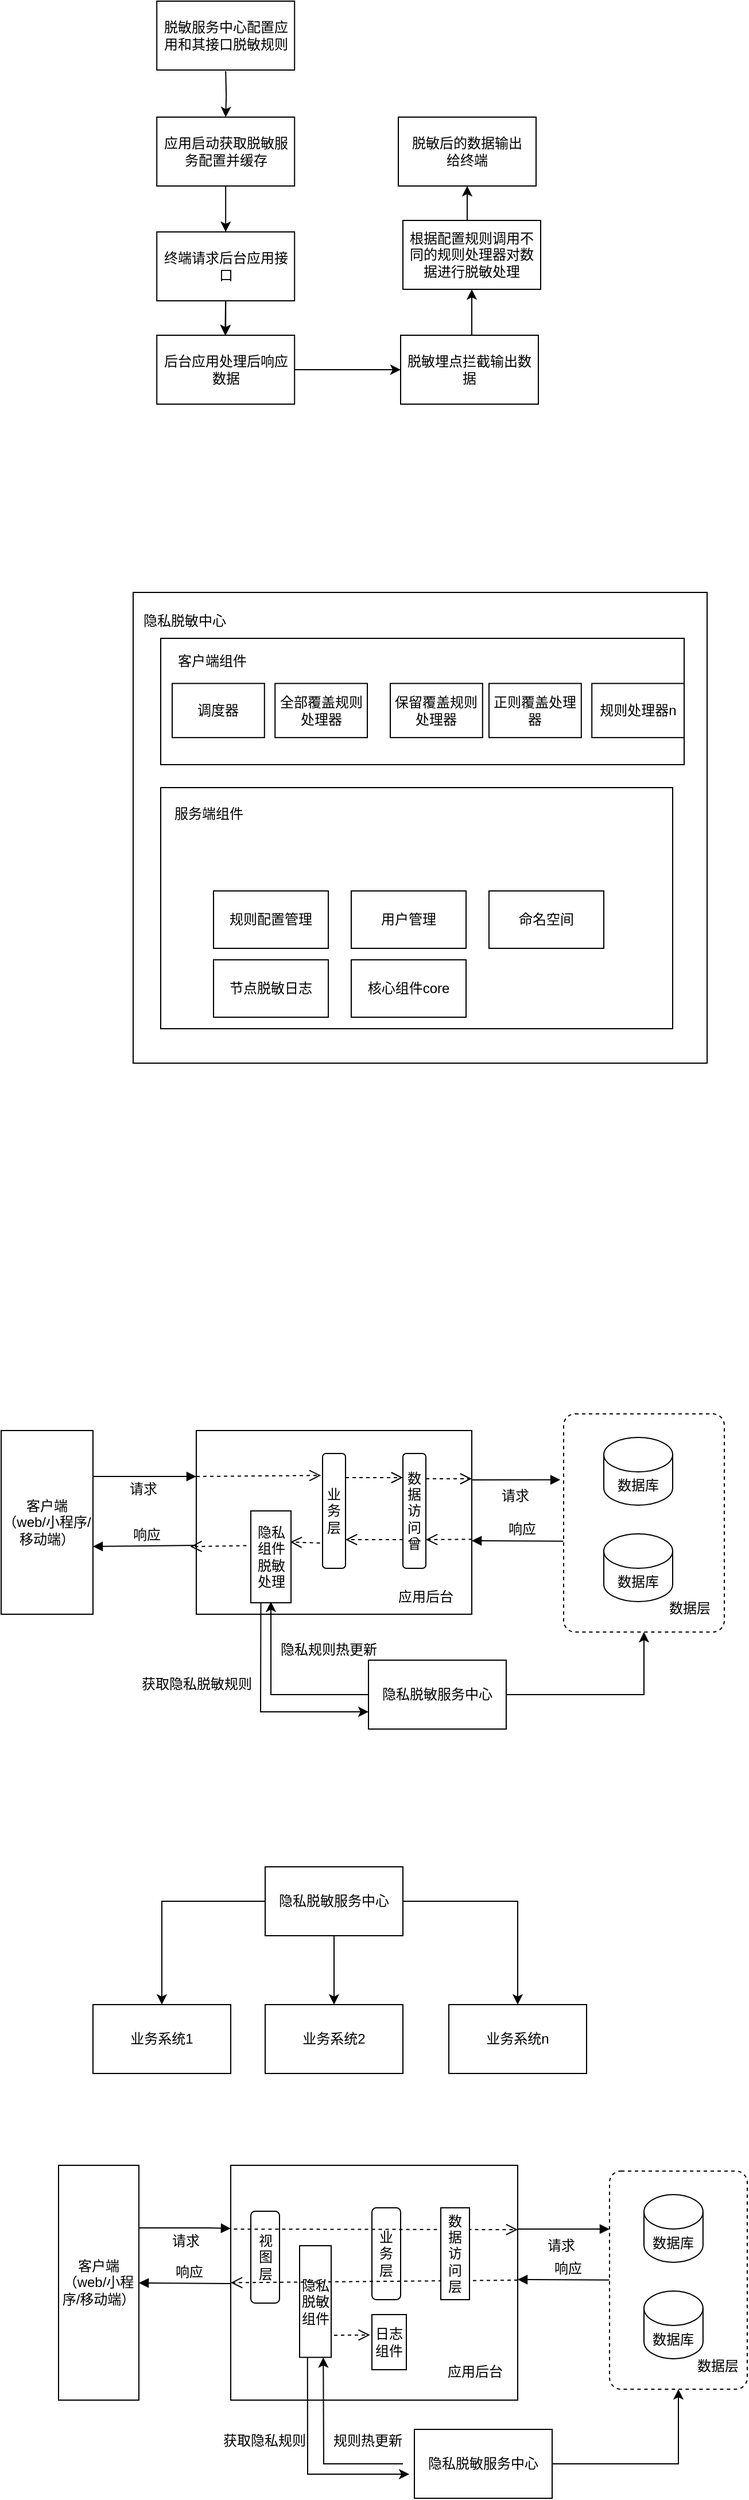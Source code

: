 <mxfile version="21.3.8" type="github">
  <diagram id="FKmcwPwQnrE6T7yel-fw" name="第 1 页">
    <mxGraphModel dx="1573" dy="752" grid="1" gridSize="10" guides="1" tooltips="1" connect="1" arrows="1" fold="1" page="1" pageScale="1" pageWidth="827" pageHeight="1169" math="0" shadow="0">
      <root>
        <mxCell id="0" />
        <mxCell id="1" parent="0" />
        <mxCell id="97QTXu1RvYZzw_iWVVdc-157" value="" style="rounded=0;whiteSpace=wrap;html=1;strokeColor=default;fontFamily=Helvetica;fontSize=12;fontColor=default;fillColor=default;" vertex="1" parent="1">
          <mxGeometry x="230" y="1940" width="250" height="204.5" as="geometry" />
        </mxCell>
        <mxCell id="97QTXu1RvYZzw_iWVVdc-198" value="视图层" style="rounded=1;whiteSpace=wrap;html=1;strokeColor=default;fontFamily=Helvetica;fontSize=12;fontColor=default;fillColor=default;" vertex="1" parent="1">
          <mxGeometry x="247.5" y="1980" width="25" height="80" as="geometry" />
        </mxCell>
        <mxCell id="97QTXu1RvYZzw_iWVVdc-166" value="隐私脱敏&lt;br style=&quot;border-color: var(--border-color);&quot;&gt;&lt;span style=&quot;border-color: var(--border-color);&quot;&gt;组件&lt;/span&gt;" style="rounded=0;whiteSpace=wrap;html=1;strokeColor=default;fontFamily=Helvetica;fontSize=12;fontColor=default;fillColor=default;" vertex="1" parent="1">
          <mxGeometry x="290" y="2010" width="27.5" height="97.25" as="geometry" />
        </mxCell>
        <mxCell id="97QTXu1RvYZzw_iWVVdc-98" value="" style="rounded=0;whiteSpace=wrap;html=1;strokeColor=default;fontFamily=Helvetica;fontSize=12;fontColor=default;fillColor=default;" vertex="1" parent="1">
          <mxGeometry x="200" y="1300" width="240" height="160" as="geometry" />
        </mxCell>
        <mxCell id="97QTXu1RvYZzw_iWVVdc-23" value="" style="rounded=0;whiteSpace=wrap;html=1;" vertex="1" parent="1">
          <mxGeometry x="145" y="570" width="500" height="410" as="geometry" />
        </mxCell>
        <mxCell id="yDmB5IPuwrGlUXSqtowo-2" value="应用启动获取脱敏服务配置并缓存" style="rounded=0;whiteSpace=wrap;html=1;" parent="1" vertex="1">
          <mxGeometry x="165.6" y="156" width="120" height="60" as="geometry" />
        </mxCell>
        <mxCell id="yDmB5IPuwrGlUXSqtowo-10" value="" style="edgeStyle=orthogonalEdgeStyle;rounded=0;orthogonalLoop=1;jettySize=auto;html=1;exitX=0.5;exitY=1;exitDx=0;exitDy=0;entryX=0.5;entryY=0;entryDx=0;entryDy=0;" parent="1" source="yDmB5IPuwrGlUXSqtowo-2" target="yDmB5IPuwrGlUXSqtowo-3" edge="1">
          <mxGeometry relative="1" as="geometry">
            <mxPoint x="395.6" y="276" as="targetPoint" />
          </mxGeometry>
        </mxCell>
        <mxCell id="97QTXu1RvYZzw_iWVVdc-1" value="" style="edgeStyle=orthogonalEdgeStyle;rounded=0;orthogonalLoop=1;jettySize=auto;html=1;" edge="1" parent="1" source="yDmB5IPuwrGlUXSqtowo-3" target="yDmB5IPuwrGlUXSqtowo-4">
          <mxGeometry relative="1" as="geometry" />
        </mxCell>
        <mxCell id="yDmB5IPuwrGlUXSqtowo-3" value="终端请求后台应用接口" style="rounded=0;whiteSpace=wrap;html=1;" parent="1" vertex="1">
          <mxGeometry x="165.6" y="256" width="120" height="60" as="geometry" />
        </mxCell>
        <mxCell id="yDmB5IPuwrGlUXSqtowo-4" value="后台应用处理后响应数据" style="rounded=0;whiteSpace=wrap;html=1;" parent="1" vertex="1">
          <mxGeometry x="165.6" y="346" width="120" height="60" as="geometry" />
        </mxCell>
        <mxCell id="yDmB5IPuwrGlUXSqtowo-5" value="脱敏埋点拦截输出数据" style="rounded=0;whiteSpace=wrap;html=1;" parent="1" vertex="1">
          <mxGeometry x="378" y="346" width="120" height="60" as="geometry" />
        </mxCell>
        <mxCell id="yDmB5IPuwrGlUXSqtowo-7" value="根据配置规则调用不同的规则处理器对数据进行脱敏处理" style="rounded=0;whiteSpace=wrap;html=1;" parent="1" vertex="1">
          <mxGeometry x="380" y="246" width="120" height="60" as="geometry" />
        </mxCell>
        <mxCell id="yDmB5IPuwrGlUXSqtowo-8" value="脱敏后的数据输出&lt;br&gt;给终端" style="rounded=0;whiteSpace=wrap;html=1;" parent="1" vertex="1">
          <mxGeometry x="376" y="156" width="120" height="60" as="geometry" />
        </mxCell>
        <mxCell id="yDmB5IPuwrGlUXSqtowo-9" value="" style="endArrow=classic;html=1;rounded=0;" parent="1" edge="1">
          <mxGeometry width="50" height="50" relative="1" as="geometry">
            <mxPoint x="225.6" y="316" as="sourcePoint" />
            <mxPoint x="225.1" y="346" as="targetPoint" />
          </mxGeometry>
        </mxCell>
        <mxCell id="yDmB5IPuwrGlUXSqtowo-11" value="" style="endArrow=classic;html=1;rounded=0;exitX=1;exitY=0.5;exitDx=0;exitDy=0;entryX=0;entryY=0.5;entryDx=0;entryDy=0;" parent="1" source="yDmB5IPuwrGlUXSqtowo-4" target="yDmB5IPuwrGlUXSqtowo-5" edge="1">
          <mxGeometry width="50" height="50" relative="1" as="geometry">
            <mxPoint x="235.1" y="316" as="sourcePoint" />
            <mxPoint x="365.6" y="446" as="targetPoint" />
          </mxGeometry>
        </mxCell>
        <mxCell id="yDmB5IPuwrGlUXSqtowo-12" value="" style="endArrow=classic;html=1;rounded=0;" parent="1" edge="1">
          <mxGeometry width="50" height="50" relative="1" as="geometry">
            <mxPoint x="440" y="346" as="sourcePoint" />
            <mxPoint x="440" y="306" as="targetPoint" />
          </mxGeometry>
        </mxCell>
        <mxCell id="yDmB5IPuwrGlUXSqtowo-13" value="" style="endArrow=classic;html=1;rounded=0;entryX=0.5;entryY=1;entryDx=0;entryDy=0;" parent="1" target="yDmB5IPuwrGlUXSqtowo-8" edge="1">
          <mxGeometry width="50" height="50" relative="1" as="geometry">
            <mxPoint x="436" y="246" as="sourcePoint" />
            <mxPoint x="235.6" y="546" as="targetPoint" />
          </mxGeometry>
        </mxCell>
        <mxCell id="97QTXu1RvYZzw_iWVVdc-11" value="" style="rounded=0;whiteSpace=wrap;html=1;" vertex="1" parent="1">
          <mxGeometry x="169" y="740" width="446" height="210" as="geometry" />
        </mxCell>
        <mxCell id="97QTXu1RvYZzw_iWVVdc-18" value="服务端组件" style="text;html=1;strokeColor=none;fillColor=none;align=center;verticalAlign=middle;whiteSpace=wrap;rounded=0;" vertex="1" parent="1">
          <mxGeometry x="165.6" y="730" width="90" height="65" as="geometry" />
        </mxCell>
        <mxCell id="97QTXu1RvYZzw_iWVVdc-19" value="" style="group" vertex="1" connectable="0" parent="1">
          <mxGeometry x="169" y="610" width="456" height="110" as="geometry" />
        </mxCell>
        <mxCell id="97QTXu1RvYZzw_iWVVdc-13" value="" style="rounded=0;whiteSpace=wrap;html=1;" vertex="1" parent="97QTXu1RvYZzw_iWVVdc-19">
          <mxGeometry width="456" height="110" as="geometry" />
        </mxCell>
        <mxCell id="97QTXu1RvYZzw_iWVVdc-15" value="客户端组件" style="text;html=1;strokeColor=none;fillColor=none;align=center;verticalAlign=middle;whiteSpace=wrap;rounded=0;" vertex="1" parent="97QTXu1RvYZzw_iWVVdc-19">
          <mxGeometry x="-10" width="109.6" height="39.286" as="geometry" />
        </mxCell>
        <mxCell id="97QTXu1RvYZzw_iWVVdc-25" value="全部覆盖规则处理器" style="rounded=0;whiteSpace=wrap;html=1;" vertex="1" parent="97QTXu1RvYZzw_iWVVdc-19">
          <mxGeometry x="99.6" y="39.286" width="80.4" height="47.143" as="geometry" />
        </mxCell>
        <mxCell id="97QTXu1RvYZzw_iWVVdc-26" value="保留覆盖规则处理器" style="rounded=0;whiteSpace=wrap;html=1;" vertex="1" parent="97QTXu1RvYZzw_iWVVdc-19">
          <mxGeometry x="200" y="39.286" width="80.4" height="47.143" as="geometry" />
        </mxCell>
        <mxCell id="97QTXu1RvYZzw_iWVVdc-27" value="规则处理器n" style="rounded=0;whiteSpace=wrap;html=1;" vertex="1" parent="97QTXu1RvYZzw_iWVVdc-19">
          <mxGeometry x="375.6" y="39.286" width="80.4" height="47.143" as="geometry" />
        </mxCell>
        <mxCell id="97QTXu1RvYZzw_iWVVdc-28" value="调度器" style="rounded=0;whiteSpace=wrap;html=1;" vertex="1" parent="97QTXu1RvYZzw_iWVVdc-19">
          <mxGeometry x="10.0" y="39.286" width="80.4" height="47.143" as="geometry" />
        </mxCell>
        <mxCell id="97QTXu1RvYZzw_iWVVdc-38" value="正则覆盖处理器" style="rounded=0;whiteSpace=wrap;html=1;" vertex="1" parent="97QTXu1RvYZzw_iWVVdc-19">
          <mxGeometry x="286" y="39.286" width="80.4" height="47.143" as="geometry" />
        </mxCell>
        <mxCell id="97QTXu1RvYZzw_iWVVdc-20" value="规则配置管理" style="rounded=0;whiteSpace=wrap;html=1;" vertex="1" parent="1">
          <mxGeometry x="215" y="830" width="100" height="50" as="geometry" />
        </mxCell>
        <mxCell id="97QTXu1RvYZzw_iWVVdc-21" value="用户管理" style="rounded=0;whiteSpace=wrap;html=1;" vertex="1" parent="1">
          <mxGeometry x="335" y="830" width="100" height="50" as="geometry" />
        </mxCell>
        <mxCell id="97QTXu1RvYZzw_iWVVdc-22" value="命名空间" style="rounded=0;whiteSpace=wrap;html=1;" vertex="1" parent="1">
          <mxGeometry x="455" y="830" width="100" height="50" as="geometry" />
        </mxCell>
        <mxCell id="97QTXu1RvYZzw_iWVVdc-24" value="隐私脱敏中心" style="text;html=1;strokeColor=none;fillColor=none;align=center;verticalAlign=middle;whiteSpace=wrap;rounded=0;" vertex="1" parent="1">
          <mxGeometry x="135" y="570" width="109.6" height="50" as="geometry" />
        </mxCell>
        <mxCell id="97QTXu1RvYZzw_iWVVdc-30" value="核心组件core" style="rounded=0;whiteSpace=wrap;html=1;" vertex="1" parent="1">
          <mxGeometry x="335" y="890" width="100" height="50" as="geometry" />
        </mxCell>
        <mxCell id="97QTXu1RvYZzw_iWVVdc-39" value="节点脱敏日志" style="rounded=0;whiteSpace=wrap;html=1;" vertex="1" parent="1">
          <mxGeometry x="215" y="890" width="100" height="50" as="geometry" />
        </mxCell>
        <mxCell id="97QTXu1RvYZzw_iWVVdc-40" value="脱敏服务中心配置应用和其接口脱敏规则" style="rounded=0;whiteSpace=wrap;html=1;" vertex="1" parent="1">
          <mxGeometry x="165.6" y="55" width="120" height="60" as="geometry" />
        </mxCell>
        <mxCell id="97QTXu1RvYZzw_iWVVdc-41" value="" style="edgeStyle=orthogonalEdgeStyle;rounded=0;orthogonalLoop=1;jettySize=auto;html=1;exitX=0.5;exitY=1;exitDx=0;exitDy=0;entryX=0.5;entryY=0;entryDx=0;entryDy=0;" edge="1" parent="1" target="yDmB5IPuwrGlUXSqtowo-2">
          <mxGeometry relative="1" as="geometry">
            <mxPoint x="225.6" y="116" as="sourcePoint" />
            <mxPoint x="235.6" y="266" as="targetPoint" />
          </mxGeometry>
        </mxCell>
        <mxCell id="97QTXu1RvYZzw_iWVVdc-78" value="应用后台" style="text;html=1;strokeColor=none;fillColor=none;align=center;verticalAlign=middle;whiteSpace=wrap;rounded=0;fontSize=12;fontFamily=Helvetica;fontColor=default;" vertex="1" parent="1">
          <mxGeometry x="370" y="1430" width="60" height="30" as="geometry" />
        </mxCell>
        <mxCell id="97QTXu1RvYZzw_iWVVdc-89" value="" style="endArrow=classic;html=1;rounded=0;fontFamily=Helvetica;fontSize=12;fontColor=default;exitX=1;exitY=0.5;exitDx=0;exitDy=0;entryX=0.5;entryY=1;entryDx=0;entryDy=0;" edge="1" parent="1" source="97QTXu1RvYZzw_iWVVdc-143" target="97QTXu1RvYZzw_iWVVdc-82">
          <mxGeometry width="50" height="50" relative="1" as="geometry">
            <mxPoint x="450" y="1530" as="sourcePoint" />
            <mxPoint x="590" y="1470" as="targetPoint" />
            <Array as="points">
              <mxPoint x="590" y="1530" />
            </Array>
          </mxGeometry>
        </mxCell>
        <mxCell id="97QTXu1RvYZzw_iWVVdc-94" value="业务层" style="rounded=1;whiteSpace=wrap;html=1;strokeColor=default;fontFamily=Helvetica;fontSize=12;fontColor=default;fillColor=default;" vertex="1" parent="1">
          <mxGeometry x="310" y="1320" width="20" height="100" as="geometry" />
        </mxCell>
        <mxCell id="97QTXu1RvYZzw_iWVVdc-96" value="客户端&lt;br&gt;（web/小程序/移动端）" style="rounded=0;whiteSpace=wrap;html=1;strokeColor=default;fontFamily=Helvetica;fontSize=12;fontColor=default;fillColor=default;" vertex="1" parent="1">
          <mxGeometry x="30" y="1300" width="80" height="160" as="geometry" />
        </mxCell>
        <mxCell id="97QTXu1RvYZzw_iWVVdc-100" value="请求" style="html=1;verticalAlign=bottom;labelBackgroundColor=none;endArrow=block;endFill=1;endSize=6;align=left;rounded=0;fontFamily=Helvetica;fontSize=12;fontColor=default;exitX=1;exitY=0.25;exitDx=0;exitDy=0;" edge="1" parent="1" source="97QTXu1RvYZzw_iWVVdc-96">
          <mxGeometry x="-0.333" y="-20" relative="1" as="geometry">
            <mxPoint x="450" y="1180" as="sourcePoint" />
            <mxPoint x="200" y="1340" as="targetPoint" />
            <Array as="points">
              <mxPoint x="170" y="1340" />
            </Array>
            <mxPoint as="offset" />
          </mxGeometry>
        </mxCell>
        <mxCell id="97QTXu1RvYZzw_iWVVdc-102" value="请求" style="html=1;verticalAlign=bottom;labelBackgroundColor=none;endArrow=block;endFill=1;endSize=6;align=left;rounded=0;fontFamily=Helvetica;fontSize=12;fontColor=default;entryX=-0.021;entryY=0.302;entryDx=0;entryDy=0;entryPerimeter=0;" edge="1" parent="1" target="97QTXu1RvYZzw_iWVVdc-82">
          <mxGeometry x="-0.396" y="-23" relative="1" as="geometry">
            <mxPoint x="440" y="1343" as="sourcePoint" />
            <mxPoint x="430" y="1337.98" as="targetPoint" />
            <Array as="points" />
            <mxPoint as="offset" />
          </mxGeometry>
        </mxCell>
        <mxCell id="97QTXu1RvYZzw_iWVVdc-104" value="响应" style="html=1;verticalAlign=bottom;labelBackgroundColor=none;endArrow=block;endFill=1;endSize=6;align=left;rounded=0;fontFamily=Helvetica;fontSize=12;fontColor=default;exitX=-0.002;exitY=0.652;exitDx=0;exitDy=0;exitPerimeter=0;" edge="1" parent="1">
          <mxGeometry x="0.25" y="-1" relative="1" as="geometry">
            <mxPoint x="519.72" y="1396.38" as="sourcePoint" />
            <mxPoint x="440" y="1396" as="targetPoint" />
            <Array as="points" />
            <mxPoint as="offset" />
          </mxGeometry>
        </mxCell>
        <mxCell id="97QTXu1RvYZzw_iWVVdc-105" value="响应" style="html=1;verticalAlign=bottom;labelBackgroundColor=none;endArrow=block;endFill=1;endSize=6;align=left;rounded=0;fontFamily=Helvetica;fontSize=12;fontColor=default;" edge="1" parent="1">
          <mxGeometry x="0.25" y="-1" relative="1" as="geometry">
            <mxPoint x="200" y="1400" as="sourcePoint" />
            <mxPoint x="110" y="1401" as="targetPoint" />
            <Array as="points" />
            <mxPoint as="offset" />
          </mxGeometry>
        </mxCell>
        <mxCell id="97QTXu1RvYZzw_iWVVdc-107" value="隐私组件脱敏处理" style="rounded=0;whiteSpace=wrap;html=1;strokeColor=default;fontFamily=Helvetica;fontSize=12;fontColor=default;fillColor=default;" vertex="1" parent="1">
          <mxGeometry x="247.5" y="1370" width="35" height="80" as="geometry" />
        </mxCell>
        <mxCell id="97QTXu1RvYZzw_iWVVdc-109" value="" style="group" vertex="1" connectable="0" parent="1">
          <mxGeometry x="520" y="1285.5" width="140" height="190" as="geometry" />
        </mxCell>
        <mxCell id="97QTXu1RvYZzw_iWVVdc-82" value="" style="html=1;align=center;verticalAlign=top;rounded=1;absoluteArcSize=1;arcSize=20;dashed=1;whiteSpace=wrap;strokeColor=default;fontFamily=Helvetica;fontSize=12;fontColor=default;fillColor=default;" vertex="1" parent="97QTXu1RvYZzw_iWVVdc-109">
          <mxGeometry width="140" height="190" as="geometry" />
        </mxCell>
        <mxCell id="97QTXu1RvYZzw_iWVVdc-84" value="数据库" style="shape=cylinder3;whiteSpace=wrap;html=1;boundedLbl=1;backgroundOutline=1;size=15;rounded=0;strokeColor=default;fontFamily=Helvetica;fontSize=12;fontColor=default;fillColor=default;" vertex="1" parent="97QTXu1RvYZzw_iWVVdc-109">
          <mxGeometry x="35" y="104.5" width="60" height="59" as="geometry" />
        </mxCell>
        <mxCell id="97QTXu1RvYZzw_iWVVdc-88" value="数据库" style="shape=cylinder3;whiteSpace=wrap;html=1;boundedLbl=1;backgroundOutline=1;size=15;rounded=0;strokeColor=default;fontFamily=Helvetica;fontSize=12;fontColor=default;fillColor=default;" vertex="1" parent="97QTXu1RvYZzw_iWVVdc-109">
          <mxGeometry x="35" y="20.5" width="60" height="59" as="geometry" />
        </mxCell>
        <mxCell id="97QTXu1RvYZzw_iWVVdc-92" value="数据层" style="text;html=1;strokeColor=none;fillColor=none;align=center;verticalAlign=middle;whiteSpace=wrap;rounded=0;fontSize=12;fontFamily=Helvetica;fontColor=default;" vertex="1" parent="97QTXu1RvYZzw_iWVVdc-109">
          <mxGeometry x="80" y="154.5" width="60" height="30" as="geometry" />
        </mxCell>
        <mxCell id="97QTXu1RvYZzw_iWVVdc-110" value="数据访问曾" style="rounded=1;whiteSpace=wrap;html=1;strokeColor=default;fontFamily=Helvetica;fontSize=12;fontColor=default;fillColor=default;" vertex="1" parent="1">
          <mxGeometry x="380" y="1320" width="20" height="100" as="geometry" />
        </mxCell>
        <mxCell id="97QTXu1RvYZzw_iWVVdc-115" value="" style="endArrow=classic;html=1;rounded=0;fontFamily=Helvetica;fontSize=12;fontColor=default;exitX=0.25;exitY=1;exitDx=0;exitDy=0;entryX=0;entryY=0.75;entryDx=0;entryDy=0;" edge="1" parent="1" source="97QTXu1RvYZzw_iWVVdc-107">
          <mxGeometry relative="1" as="geometry">
            <mxPoint x="250" y="1529.58" as="sourcePoint" />
            <mxPoint x="350" y="1545" as="targetPoint" />
            <Array as="points">
              <mxPoint x="256" y="1545" />
            </Array>
          </mxGeometry>
        </mxCell>
        <mxCell id="97QTXu1RvYZzw_iWVVdc-116" value="获取隐私脱敏规则" style="edgeLabel;resizable=0;html=1;align=center;verticalAlign=middle;rounded=0;strokeColor=default;fontFamily=Helvetica;fontSize=12;fontColor=default;fillColor=default;" connectable="0" vertex="1" parent="97QTXu1RvYZzw_iWVVdc-115">
          <mxGeometry relative="1" as="geometry">
            <mxPoint x="-56" y="-24" as="offset" />
          </mxGeometry>
        </mxCell>
        <mxCell id="97QTXu1RvYZzw_iWVVdc-124" value="" style="endArrow=open;startArrow=none;endFill=0;startFill=0;endSize=8;html=1;verticalAlign=bottom;dashed=1;labelBackgroundColor=none;rounded=0;fontFamily=Helvetica;fontSize=12;fontColor=default;exitX=1;exitY=0.25;exitDx=0;exitDy=0;entryX=0;entryY=0.25;entryDx=0;entryDy=0;" edge="1" parent="1">
          <mxGeometry width="160" relative="1" as="geometry">
            <mxPoint x="330" y="1341" as="sourcePoint" />
            <mxPoint x="380" y="1341" as="targetPoint" />
          </mxGeometry>
        </mxCell>
        <mxCell id="97QTXu1RvYZzw_iWVVdc-125" value="" style="endArrow=open;startArrow=none;endFill=0;startFill=0;endSize=8;html=1;verticalAlign=bottom;dashed=1;labelBackgroundColor=none;rounded=0;fontFamily=Helvetica;fontSize=12;fontColor=default;exitX=1;exitY=0.25;exitDx=0;exitDy=0;" edge="1" parent="1">
          <mxGeometry width="160" relative="1" as="geometry">
            <mxPoint x="400" y="1342" as="sourcePoint" />
            <mxPoint x="440" y="1342" as="targetPoint" />
          </mxGeometry>
        </mxCell>
        <mxCell id="97QTXu1RvYZzw_iWVVdc-126" value="" style="endArrow=open;startArrow=none;endFill=0;startFill=0;endSize=8;html=1;verticalAlign=bottom;dashed=1;labelBackgroundColor=none;rounded=0;fontFamily=Helvetica;fontSize=12;fontColor=default;entryX=1;entryY=0.75;entryDx=0;entryDy=0;exitX=0;exitY=0.75;exitDx=0;exitDy=0;" edge="1" parent="1" source="97QTXu1RvYZzw_iWVVdc-110" target="97QTXu1RvYZzw_iWVVdc-94">
          <mxGeometry width="160" relative="1" as="geometry">
            <mxPoint x="340" y="1355" as="sourcePoint" />
            <mxPoint x="390" y="1355" as="targetPoint" />
          </mxGeometry>
        </mxCell>
        <mxCell id="97QTXu1RvYZzw_iWVVdc-127" value="" style="endArrow=open;startArrow=none;endFill=0;startFill=0;endSize=8;html=1;verticalAlign=bottom;dashed=1;labelBackgroundColor=none;rounded=0;fontFamily=Helvetica;fontSize=12;fontColor=default;exitX=-0.113;exitY=0.83;exitDx=0;exitDy=0;exitPerimeter=0;entryX=0.981;entryY=0.401;entryDx=0;entryDy=0;entryPerimeter=0;" edge="1" parent="1">
          <mxGeometry width="160" relative="1" as="geometry">
            <mxPoint x="307.74" y="1398" as="sourcePoint" />
            <mxPoint x="281.835" y="1397.08" as="targetPoint" />
          </mxGeometry>
        </mxCell>
        <mxCell id="97QTXu1RvYZzw_iWVVdc-128" value="" style="endArrow=open;startArrow=none;endFill=0;startFill=0;endSize=8;html=1;verticalAlign=bottom;dashed=1;labelBackgroundColor=none;rounded=0;fontFamily=Helvetica;fontSize=12;fontColor=default;exitX=-0.108;exitY=0.378;exitDx=0;exitDy=0;exitPerimeter=0;entryX=-0.022;entryY=0.632;entryDx=0;entryDy=0;entryPerimeter=0;" edge="1" parent="1" source="97QTXu1RvYZzw_iWVVdc-107" target="97QTXu1RvYZzw_iWVVdc-98">
          <mxGeometry width="160" relative="1" as="geometry">
            <mxPoint x="390" y="1405" as="sourcePoint" />
            <mxPoint x="222" y="1401" as="targetPoint" />
          </mxGeometry>
        </mxCell>
        <mxCell id="97QTXu1RvYZzw_iWVVdc-129" value="" style="endArrow=open;startArrow=none;endFill=0;startFill=0;endSize=8;html=1;verticalAlign=bottom;dashed=1;labelBackgroundColor=none;rounded=0;fontFamily=Helvetica;fontSize=12;fontColor=default;entryX=1;entryY=0.75;entryDx=0;entryDy=0;exitX=1.001;exitY=0.592;exitDx=0;exitDy=0;exitPerimeter=0;" edge="1" parent="1" source="97QTXu1RvYZzw_iWVVdc-98" target="97QTXu1RvYZzw_iWVVdc-110">
          <mxGeometry width="160" relative="1" as="geometry">
            <mxPoint x="390" y="1405" as="sourcePoint" />
            <mxPoint x="340" y="1405" as="targetPoint" />
          </mxGeometry>
        </mxCell>
        <mxCell id="97QTXu1RvYZzw_iWVVdc-130" value="" style="endArrow=open;startArrow=none;endFill=0;startFill=0;endSize=8;html=1;verticalAlign=bottom;dashed=1;labelBackgroundColor=none;rounded=0;fontFamily=Helvetica;fontSize=12;fontColor=default;exitX=0;exitY=0.25;exitDx=0;exitDy=0;entryX=-0.067;entryY=0.191;entryDx=0;entryDy=0;entryPerimeter=0;" edge="1" parent="1" source="97QTXu1RvYZzw_iWVVdc-98" target="97QTXu1RvYZzw_iWVVdc-94">
          <mxGeometry width="160" relative="1" as="geometry">
            <mxPoint x="340" y="1355" as="sourcePoint" />
            <mxPoint x="390" y="1355" as="targetPoint" />
          </mxGeometry>
        </mxCell>
        <mxCell id="97QTXu1RvYZzw_iWVVdc-131" value="" style="endArrow=classic;html=1;rounded=0;fontFamily=Helvetica;fontSize=12;fontColor=default;exitX=0;exitY=0.5;exitDx=0;exitDy=0;entryX=0.5;entryY=1;entryDx=0;entryDy=0;" edge="1" parent="1">
          <mxGeometry relative="1" as="geometry">
            <mxPoint x="350" y="1530" as="sourcePoint" />
            <mxPoint x="265" y="1449" as="targetPoint" />
            <Array as="points">
              <mxPoint x="265" y="1530" />
            </Array>
          </mxGeometry>
        </mxCell>
        <mxCell id="97QTXu1RvYZzw_iWVVdc-132" value="隐私规则热更新" style="edgeLabel;resizable=0;html=1;align=center;verticalAlign=middle;rounded=0;strokeColor=default;fontFamily=Helvetica;fontSize=12;fontColor=default;fillColor=default;" connectable="0" vertex="1" parent="97QTXu1RvYZzw_iWVVdc-131">
          <mxGeometry relative="1" as="geometry">
            <mxPoint x="48" y="-39" as="offset" />
          </mxGeometry>
        </mxCell>
        <mxCell id="97QTXu1RvYZzw_iWVVdc-143" value="隐私脱敏服务中心" style="rounded=0;whiteSpace=wrap;html=1;strokeColor=default;fontFamily=Helvetica;fontSize=12;fontColor=default;fillColor=default;" vertex="1" parent="1">
          <mxGeometry x="350" y="1500" width="120" height="60" as="geometry" />
        </mxCell>
        <mxCell id="97QTXu1RvYZzw_iWVVdc-144" value="隐私脱敏服务中心" style="rounded=0;whiteSpace=wrap;html=1;strokeColor=default;fontFamily=Helvetica;fontSize=12;fontColor=default;fillColor=default;" vertex="1" parent="1">
          <mxGeometry x="260" y="1680" width="120" height="60" as="geometry" />
        </mxCell>
        <mxCell id="97QTXu1RvYZzw_iWVVdc-145" value="业务系统1" style="rounded=0;whiteSpace=wrap;html=1;strokeColor=default;fontFamily=Helvetica;fontSize=12;fontColor=default;fillColor=default;" vertex="1" parent="1">
          <mxGeometry x="110" y="1800" width="120" height="60" as="geometry" />
        </mxCell>
        <mxCell id="97QTXu1RvYZzw_iWVVdc-146" value="业务系统2" style="rounded=0;whiteSpace=wrap;html=1;strokeColor=default;fontFamily=Helvetica;fontSize=12;fontColor=default;fillColor=default;" vertex="1" parent="1">
          <mxGeometry x="260" y="1800" width="120" height="60" as="geometry" />
        </mxCell>
        <mxCell id="97QTXu1RvYZzw_iWVVdc-148" value="业务系统n" style="rounded=0;whiteSpace=wrap;html=1;strokeColor=default;fontFamily=Helvetica;fontSize=12;fontColor=default;fillColor=default;" vertex="1" parent="1">
          <mxGeometry x="420" y="1800" width="120" height="60" as="geometry" />
        </mxCell>
        <mxCell id="97QTXu1RvYZzw_iWVVdc-149" value="" style="endArrow=classic;html=1;rounded=0;fontFamily=Helvetica;fontSize=12;fontColor=default;exitX=0;exitY=0.5;exitDx=0;exitDy=0;entryX=0.5;entryY=0;entryDx=0;entryDy=0;" edge="1" parent="1" source="97QTXu1RvYZzw_iWVVdc-144" target="97QTXu1RvYZzw_iWVVdc-145">
          <mxGeometry relative="1" as="geometry">
            <mxPoint x="135" y="1640" as="sourcePoint" />
            <mxPoint x="229" y="1735" as="targetPoint" />
            <Array as="points">
              <mxPoint x="170" y="1710" />
            </Array>
          </mxGeometry>
        </mxCell>
        <mxCell id="97QTXu1RvYZzw_iWVVdc-150" value="" style="edgeLabel;resizable=0;html=1;align=center;verticalAlign=middle;rounded=0;strokeColor=default;fontFamily=Helvetica;fontSize=12;fontColor=default;fillColor=default;" connectable="0" vertex="1" parent="97QTXu1RvYZzw_iWVVdc-149">
          <mxGeometry relative="1" as="geometry">
            <mxPoint x="-56" y="-24" as="offset" />
          </mxGeometry>
        </mxCell>
        <mxCell id="97QTXu1RvYZzw_iWVVdc-151" value="" style="endArrow=classic;html=1;rounded=0;fontFamily=Helvetica;fontSize=12;fontColor=default;exitX=0.5;exitY=1;exitDx=0;exitDy=0;entryX=0.5;entryY=0;entryDx=0;entryDy=0;" edge="1" parent="1" source="97QTXu1RvYZzw_iWVVdc-144" target="97QTXu1RvYZzw_iWVVdc-146">
          <mxGeometry relative="1" as="geometry">
            <mxPoint x="280" y="1690" as="sourcePoint" />
            <mxPoint x="119" y="1810" as="targetPoint" />
            <Array as="points" />
          </mxGeometry>
        </mxCell>
        <mxCell id="97QTXu1RvYZzw_iWVVdc-152" value="" style="edgeLabel;resizable=0;html=1;align=center;verticalAlign=middle;rounded=0;strokeColor=default;fontFamily=Helvetica;fontSize=12;fontColor=default;fillColor=default;" connectable="0" vertex="1" parent="97QTXu1RvYZzw_iWVVdc-151">
          <mxGeometry relative="1" as="geometry">
            <mxPoint x="-56" y="-24" as="offset" />
          </mxGeometry>
        </mxCell>
        <mxCell id="97QTXu1RvYZzw_iWVVdc-155" value="" style="endArrow=classic;html=1;rounded=0;fontFamily=Helvetica;fontSize=12;fontColor=default;exitX=1;exitY=0.5;exitDx=0;exitDy=0;entryX=0.5;entryY=0;entryDx=0;entryDy=0;" edge="1" parent="1" source="97QTXu1RvYZzw_iWVVdc-144" target="97QTXu1RvYZzw_iWVVdc-148">
          <mxGeometry relative="1" as="geometry">
            <mxPoint x="340" y="1720" as="sourcePoint" />
            <mxPoint x="420" y="1810" as="targetPoint" />
            <Array as="points">
              <mxPoint x="480" y="1710" />
            </Array>
          </mxGeometry>
        </mxCell>
        <mxCell id="97QTXu1RvYZzw_iWVVdc-156" value="" style="edgeLabel;resizable=0;html=1;align=center;verticalAlign=middle;rounded=0;strokeColor=default;fontFamily=Helvetica;fontSize=12;fontColor=default;fillColor=default;" connectable="0" vertex="1" parent="97QTXu1RvYZzw_iWVVdc-155">
          <mxGeometry relative="1" as="geometry">
            <mxPoint x="-56" y="-24" as="offset" />
          </mxGeometry>
        </mxCell>
        <mxCell id="97QTXu1RvYZzw_iWVVdc-158" value="应用后台" style="text;html=1;strokeColor=none;fillColor=none;align=center;verticalAlign=middle;whiteSpace=wrap;rounded=0;fontSize=12;fontFamily=Helvetica;fontColor=default;" vertex="1" parent="1">
          <mxGeometry x="413" y="2105" width="60" height="30" as="geometry" />
        </mxCell>
        <mxCell id="97QTXu1RvYZzw_iWVVdc-159" value="" style="endArrow=classic;html=1;rounded=0;fontFamily=Helvetica;fontSize=12;fontColor=default;exitX=1;exitY=0.5;exitDx=0;exitDy=0;entryX=0.5;entryY=1;entryDx=0;entryDy=0;" edge="1" parent="1" source="97QTXu1RvYZzw_iWVVdc-184" target="97QTXu1RvYZzw_iWVVdc-168">
          <mxGeometry width="50" height="50" relative="1" as="geometry">
            <mxPoint x="490" y="2214.5" as="sourcePoint" />
            <mxPoint x="630" y="2154.5" as="targetPoint" />
            <Array as="points">
              <mxPoint x="620" y="2200" />
            </Array>
          </mxGeometry>
        </mxCell>
        <mxCell id="97QTXu1RvYZzw_iWVVdc-160" value="业务层" style="rounded=1;whiteSpace=wrap;html=1;strokeColor=default;fontFamily=Helvetica;fontSize=12;fontColor=default;fillColor=default;" vertex="1" parent="1">
          <mxGeometry x="353" y="1977" width="25" height="80" as="geometry" />
        </mxCell>
        <mxCell id="97QTXu1RvYZzw_iWVVdc-161" value="客户端&lt;br&gt;（web/小程序/移动端）" style="rounded=0;whiteSpace=wrap;html=1;strokeColor=default;fontFamily=Helvetica;fontSize=12;fontColor=default;fillColor=default;" vertex="1" parent="1">
          <mxGeometry x="80" y="1940" width="70" height="204.5" as="geometry" />
        </mxCell>
        <mxCell id="97QTXu1RvYZzw_iWVVdc-162" value="请求" style="html=1;verticalAlign=bottom;labelBackgroundColor=none;endArrow=block;endFill=1;endSize=6;align=left;rounded=0;fontFamily=Helvetica;fontSize=12;fontColor=default;exitX=1;exitY=0.25;exitDx=0;exitDy=0;" edge="1" parent="1">
          <mxGeometry x="-0.333" y="-20" relative="1" as="geometry">
            <mxPoint x="150" y="1994.5" as="sourcePoint" />
            <mxPoint x="230" y="1995" as="targetPoint" />
            <Array as="points">
              <mxPoint x="210" y="1994.5" />
            </Array>
            <mxPoint as="offset" />
          </mxGeometry>
        </mxCell>
        <mxCell id="97QTXu1RvYZzw_iWVVdc-163" value="请求" style="html=1;verticalAlign=bottom;labelBackgroundColor=none;endArrow=block;endFill=1;endSize=6;align=left;rounded=0;fontFamily=Helvetica;fontSize=12;fontColor=default;entryX=0;entryY=0.25;entryDx=0;entryDy=0;" edge="1" parent="1">
          <mxGeometry x="-0.396" y="-23" relative="1" as="geometry">
            <mxPoint x="480" y="1995.5" as="sourcePoint" />
            <mxPoint x="560" y="1995.5" as="targetPoint" />
            <Array as="points" />
            <mxPoint as="offset" />
          </mxGeometry>
        </mxCell>
        <mxCell id="97QTXu1RvYZzw_iWVVdc-164" value="响应" style="html=1;verticalAlign=bottom;labelBackgroundColor=none;endArrow=block;endFill=1;endSize=6;align=left;rounded=0;fontFamily=Helvetica;fontSize=12;fontColor=default;exitX=-0.002;exitY=0.652;exitDx=0;exitDy=0;exitPerimeter=0;" edge="1" parent="1">
          <mxGeometry x="0.25" y="-1" relative="1" as="geometry">
            <mxPoint x="559.72" y="2039.88" as="sourcePoint" />
            <mxPoint x="480" y="2039.5" as="targetPoint" />
            <Array as="points" />
            <mxPoint as="offset" />
          </mxGeometry>
        </mxCell>
        <mxCell id="97QTXu1RvYZzw_iWVVdc-165" value="响应" style="html=1;verticalAlign=bottom;labelBackgroundColor=none;endArrow=block;endFill=1;endSize=6;align=left;rounded=0;fontFamily=Helvetica;fontSize=12;fontColor=default;" edge="1" parent="1">
          <mxGeometry x="0.25" y="-1" relative="1" as="geometry">
            <mxPoint x="230" y="2043" as="sourcePoint" />
            <mxPoint x="150" y="2042.5" as="targetPoint" />
            <Array as="points" />
            <mxPoint as="offset" />
          </mxGeometry>
        </mxCell>
        <mxCell id="97QTXu1RvYZzw_iWVVdc-167" value="" style="group" vertex="1" connectable="0" parent="1">
          <mxGeometry x="560" y="1945" width="120" height="190" as="geometry" />
        </mxCell>
        <mxCell id="97QTXu1RvYZzw_iWVVdc-168" value="" style="html=1;align=center;verticalAlign=top;rounded=1;absoluteArcSize=1;arcSize=20;dashed=1;whiteSpace=wrap;strokeColor=default;fontFamily=Helvetica;fontSize=12;fontColor=default;fillColor=default;" vertex="1" parent="97QTXu1RvYZzw_iWVVdc-167">
          <mxGeometry width="120" height="190" as="geometry" />
        </mxCell>
        <mxCell id="97QTXu1RvYZzw_iWVVdc-169" value="数据库" style="shape=cylinder3;whiteSpace=wrap;html=1;boundedLbl=1;backgroundOutline=1;size=15;rounded=0;strokeColor=default;fontFamily=Helvetica;fontSize=12;fontColor=default;fillColor=default;" vertex="1" parent="97QTXu1RvYZzw_iWVVdc-167">
          <mxGeometry x="30" y="104.5" width="51.429" height="59" as="geometry" />
        </mxCell>
        <mxCell id="97QTXu1RvYZzw_iWVVdc-170" value="数据库" style="shape=cylinder3;whiteSpace=wrap;html=1;boundedLbl=1;backgroundOutline=1;size=15;rounded=0;strokeColor=default;fontFamily=Helvetica;fontSize=12;fontColor=default;fillColor=default;" vertex="1" parent="97QTXu1RvYZzw_iWVVdc-167">
          <mxGeometry x="30" y="20.5" width="51.429" height="59" as="geometry" />
        </mxCell>
        <mxCell id="97QTXu1RvYZzw_iWVVdc-171" value="数据层" style="text;html=1;strokeColor=none;fillColor=none;align=center;verticalAlign=middle;whiteSpace=wrap;rounded=0;fontSize=12;fontFamily=Helvetica;fontColor=default;" vertex="1" parent="97QTXu1RvYZzw_iWVVdc-167">
          <mxGeometry x="68.571" y="154.5" width="51.429" height="30" as="geometry" />
        </mxCell>
        <mxCell id="97QTXu1RvYZzw_iWVVdc-173" value="" style="endArrow=classic;html=1;rounded=0;fontFamily=Helvetica;fontSize=12;fontColor=default;entryX=-0.037;entryY=0.65;entryDx=0;entryDy=0;entryPerimeter=0;exitX=0.25;exitY=1;exitDx=0;exitDy=0;" edge="1" parent="1" source="97QTXu1RvYZzw_iWVVdc-166" target="97QTXu1RvYZzw_iWVVdc-184">
          <mxGeometry relative="1" as="geometry">
            <mxPoint x="290" y="2110" as="sourcePoint" />
            <mxPoint x="390" y="2229.5" as="targetPoint" />
            <Array as="points">
              <mxPoint x="297" y="2209" />
            </Array>
          </mxGeometry>
        </mxCell>
        <mxCell id="97QTXu1RvYZzw_iWVVdc-174" value="获取隐私规则" style="edgeLabel;resizable=0;html=1;align=center;verticalAlign=middle;rounded=0;strokeColor=default;fontFamily=Helvetica;fontSize=12;fontColor=default;fillColor=default;" connectable="0" vertex="1" parent="97QTXu1RvYZzw_iWVVdc-173">
          <mxGeometry relative="1" as="geometry">
            <mxPoint x="-38" y="-22" as="offset" />
          </mxGeometry>
        </mxCell>
        <mxCell id="97QTXu1RvYZzw_iWVVdc-180" value="" style="endArrow=open;startArrow=none;endFill=0;startFill=0;endSize=8;html=1;verticalAlign=bottom;dashed=1;labelBackgroundColor=none;rounded=0;fontFamily=Helvetica;fontSize=12;fontColor=default;entryX=0;entryY=0.5;entryDx=0;entryDy=0;" edge="1" parent="1" target="97QTXu1RvYZzw_iWVVdc-157">
          <mxGeometry width="160" relative="1" as="geometry">
            <mxPoint x="480" y="2040" as="sourcePoint" />
            <mxPoint x="350" y="2040" as="targetPoint" />
          </mxGeometry>
        </mxCell>
        <mxCell id="97QTXu1RvYZzw_iWVVdc-176" value="" style="endArrow=open;startArrow=none;endFill=0;startFill=0;endSize=8;html=1;verticalAlign=bottom;dashed=1;labelBackgroundColor=none;rounded=0;fontFamily=Helvetica;fontSize=12;fontColor=default;exitX=0.011;exitY=0.301;exitDx=0;exitDy=0;exitPerimeter=0;" edge="1" parent="1">
          <mxGeometry width="160" relative="1" as="geometry">
            <mxPoint x="232.75" y="1995.555" as="sourcePoint" />
            <mxPoint x="480" y="1996" as="targetPoint" />
          </mxGeometry>
        </mxCell>
        <mxCell id="97QTXu1RvYZzw_iWVVdc-182" value="" style="endArrow=classic;html=1;rounded=0;fontFamily=Helvetica;fontSize=12;fontColor=default;entryX=0.75;entryY=1;entryDx=0;entryDy=0;" edge="1" parent="1" target="97QTXu1RvYZzw_iWVVdc-166">
          <mxGeometry relative="1" as="geometry">
            <mxPoint x="380" y="2200" as="sourcePoint" />
            <mxPoint x="303.625" y="2105" as="targetPoint" />
            <Array as="points">
              <mxPoint x="311" y="2200" />
            </Array>
          </mxGeometry>
        </mxCell>
        <mxCell id="97QTXu1RvYZzw_iWVVdc-183" value="规则热更新" style="edgeLabel;resizable=0;html=1;align=center;verticalAlign=middle;rounded=0;strokeColor=default;fontFamily=Helvetica;fontSize=12;fontColor=default;fillColor=default;" connectable="0" vertex="1" parent="97QTXu1RvYZzw_iWVVdc-182">
          <mxGeometry relative="1" as="geometry">
            <mxPoint x="38" y="-8" as="offset" />
          </mxGeometry>
        </mxCell>
        <mxCell id="97QTXu1RvYZzw_iWVVdc-184" value="隐私脱敏服务中心" style="rounded=0;whiteSpace=wrap;html=1;strokeColor=default;fontFamily=Helvetica;fontSize=12;fontColor=default;fillColor=default;" vertex="1" parent="1">
          <mxGeometry x="390" y="2170" width="120" height="60" as="geometry" />
        </mxCell>
        <mxCell id="97QTXu1RvYZzw_iWVVdc-186" value="日志组件" style="rounded=0;whiteSpace=wrap;html=1;strokeColor=default;fontFamily=Helvetica;fontSize=12;fontColor=default;fillColor=default;" vertex="1" parent="1">
          <mxGeometry x="353" y="2070" width="30" height="48" as="geometry" />
        </mxCell>
        <mxCell id="97QTXu1RvYZzw_iWVVdc-189" value="数据访问层" style="rounded=0;whiteSpace=wrap;html=1;strokeColor=default;fontFamily=Helvetica;fontSize=12;fontColor=default;fillColor=default;" vertex="1" parent="1">
          <mxGeometry x="413" y="1977" width="25" height="80" as="geometry" />
        </mxCell>
        <mxCell id="97QTXu1RvYZzw_iWVVdc-191" value="" style="endArrow=open;startArrow=none;endFill=0;startFill=0;endSize=8;html=1;verticalAlign=bottom;dashed=1;labelBackgroundColor=none;rounded=0;fontFamily=Helvetica;fontSize=12;fontColor=default;entryX=-0.055;entryY=0.37;entryDx=0;entryDy=0;entryPerimeter=0;" edge="1" parent="1" target="97QTXu1RvYZzw_iWVVdc-186">
          <mxGeometry width="160" relative="1" as="geometry">
            <mxPoint x="320" y="2088" as="sourcePoint" />
            <mxPoint x="320" y="2098" as="targetPoint" />
          </mxGeometry>
        </mxCell>
      </root>
    </mxGraphModel>
  </diagram>
</mxfile>
